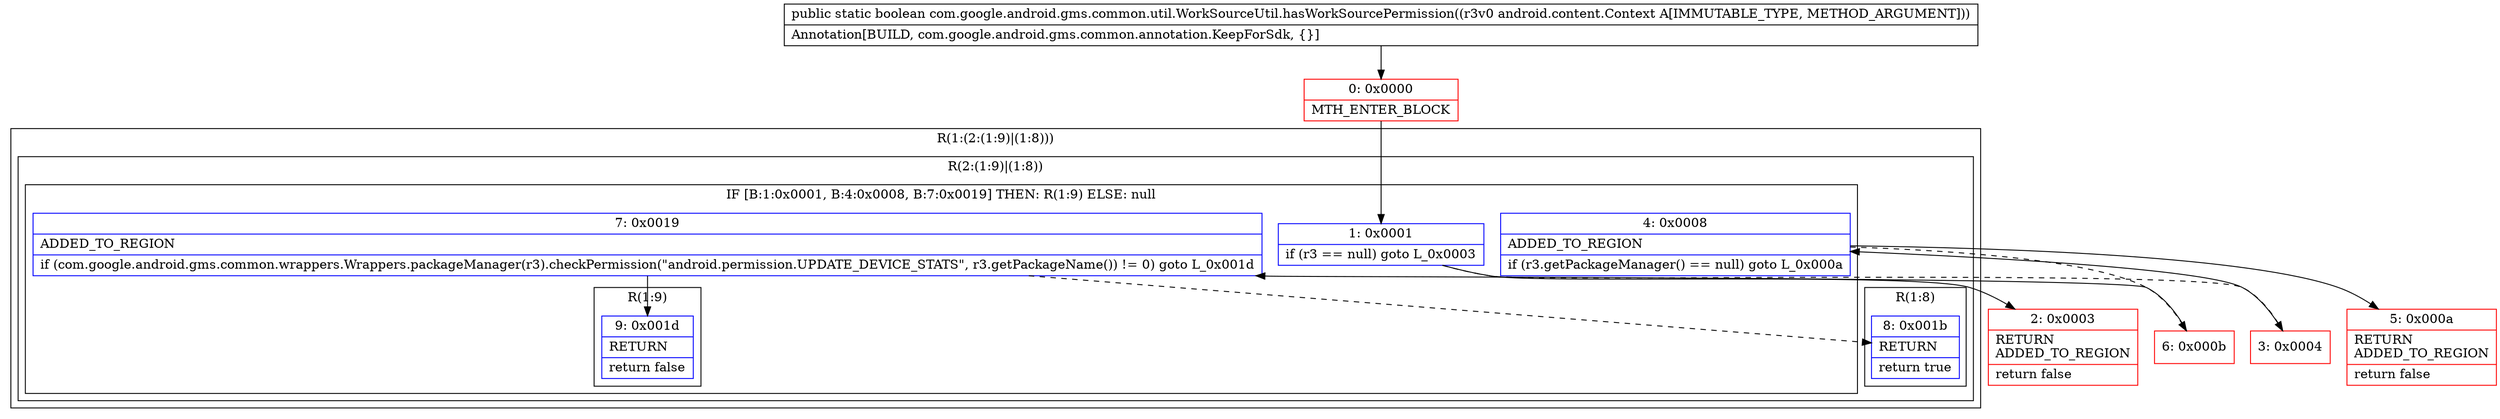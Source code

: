 digraph "CFG forcom.google.android.gms.common.util.WorkSourceUtil.hasWorkSourcePermission(Landroid\/content\/Context;)Z" {
subgraph cluster_Region_1209886930 {
label = "R(1:(2:(1:9)|(1:8)))";
node [shape=record,color=blue];
subgraph cluster_Region_775208656 {
label = "R(2:(1:9)|(1:8))";
node [shape=record,color=blue];
subgraph cluster_IfRegion_251907186 {
label = "IF [B:1:0x0001, B:4:0x0008, B:7:0x0019] THEN: R(1:9) ELSE: null";
node [shape=record,color=blue];
Node_1 [shape=record,label="{1\:\ 0x0001|if (r3 == null) goto L_0x0003\l}"];
Node_4 [shape=record,label="{4\:\ 0x0008|ADDED_TO_REGION\l|if (r3.getPackageManager() == null) goto L_0x000a\l}"];
Node_7 [shape=record,label="{7\:\ 0x0019|ADDED_TO_REGION\l|if (com.google.android.gms.common.wrappers.Wrappers.packageManager(r3).checkPermission(\"android.permission.UPDATE_DEVICE_STATS\", r3.getPackageName()) != 0) goto L_0x001d\l}"];
subgraph cluster_Region_13888172 {
label = "R(1:9)";
node [shape=record,color=blue];
Node_9 [shape=record,label="{9\:\ 0x001d|RETURN\l|return false\l}"];
}
}
subgraph cluster_Region_598428060 {
label = "R(1:8)";
node [shape=record,color=blue];
Node_8 [shape=record,label="{8\:\ 0x001b|RETURN\l|return true\l}"];
}
}
}
Node_0 [shape=record,color=red,label="{0\:\ 0x0000|MTH_ENTER_BLOCK\l}"];
Node_2 [shape=record,color=red,label="{2\:\ 0x0003|RETURN\lADDED_TO_REGION\l|return false\l}"];
Node_3 [shape=record,color=red,label="{3\:\ 0x0004}"];
Node_5 [shape=record,color=red,label="{5\:\ 0x000a|RETURN\lADDED_TO_REGION\l|return false\l}"];
Node_6 [shape=record,color=red,label="{6\:\ 0x000b}"];
MethodNode[shape=record,label="{public static boolean com.google.android.gms.common.util.WorkSourceUtil.hasWorkSourcePermission((r3v0 android.content.Context A[IMMUTABLE_TYPE, METHOD_ARGUMENT]))  | Annotation[BUILD, com.google.android.gms.common.annotation.KeepForSdk, \{\}]\l}"];
MethodNode -> Node_0;
Node_1 -> Node_2;
Node_1 -> Node_3[style=dashed];
Node_4 -> Node_5;
Node_4 -> Node_6[style=dashed];
Node_7 -> Node_8[style=dashed];
Node_7 -> Node_9;
Node_0 -> Node_1;
Node_3 -> Node_4;
Node_6 -> Node_7;
}

